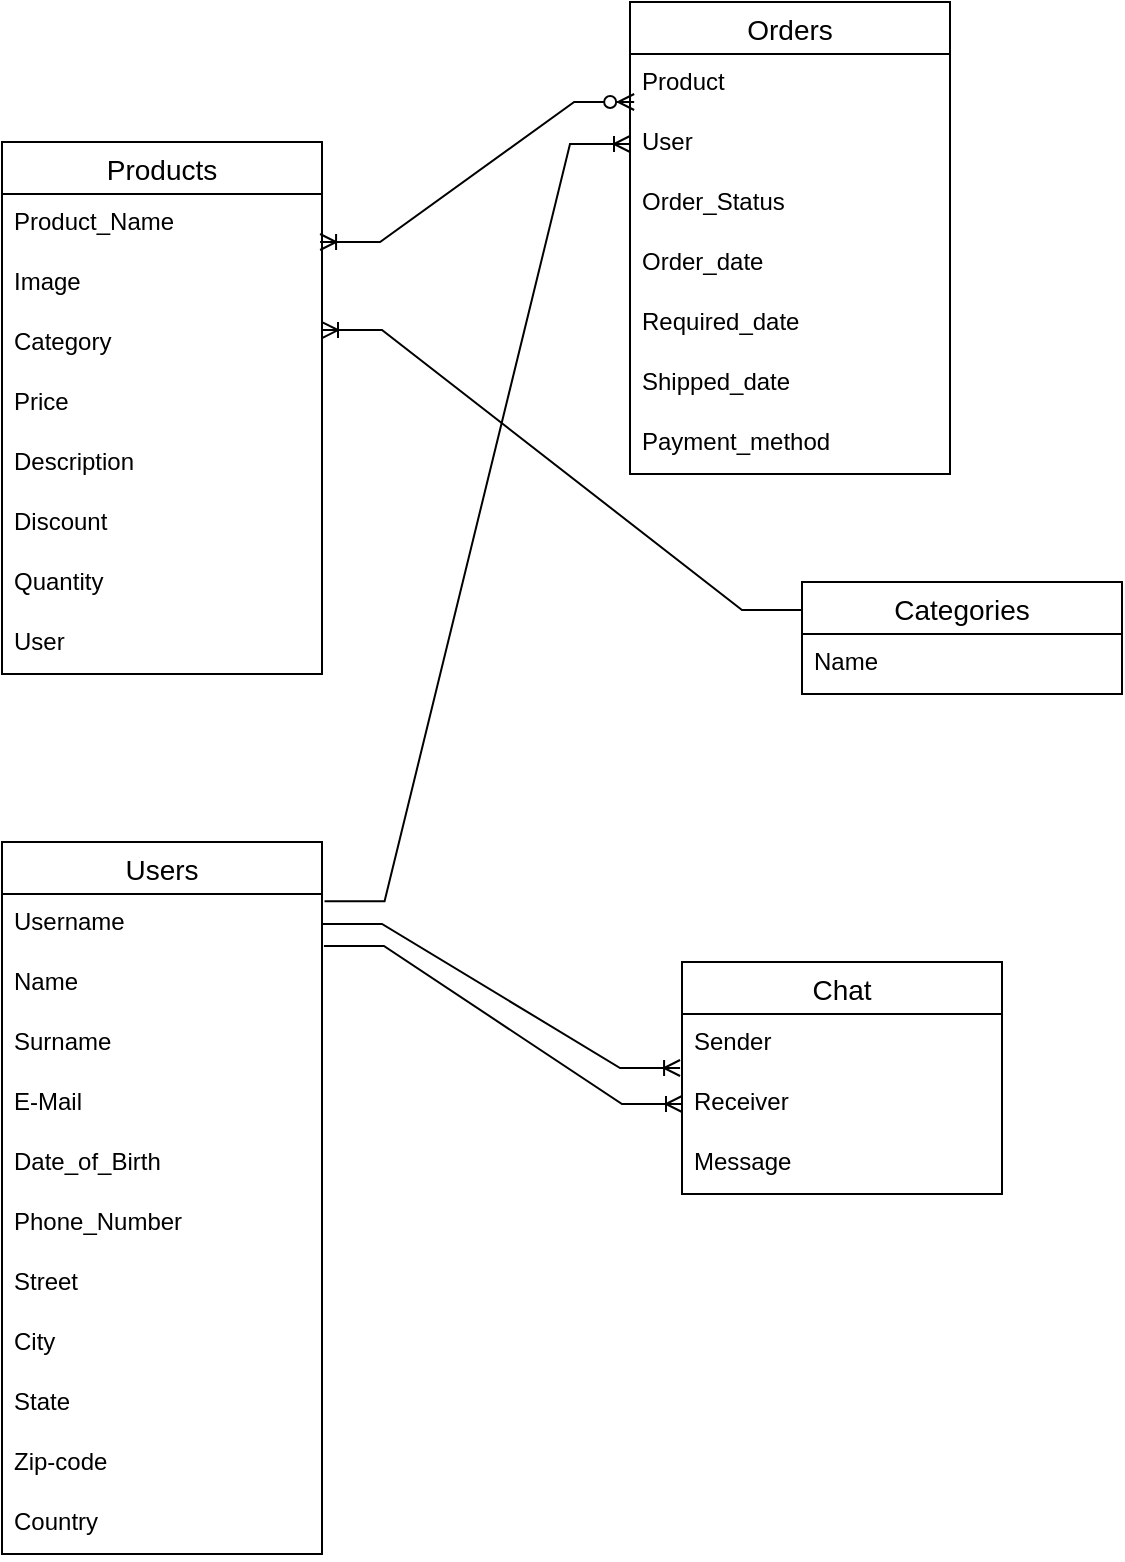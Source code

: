 <mxfile version="17.4.2" type="device"><diagram id="dwgdCBsnM18cfIApBCGU" name="Page-1"><mxGraphModel dx="1422" dy="922" grid="1" gridSize="10" guides="1" tooltips="1" connect="1" arrows="1" fold="1" page="1" pageScale="1" pageWidth="827" pageHeight="1169" math="0" shadow="0"><root><mxCell id="0"/><mxCell id="1" parent="0"/><mxCell id="rsJ2uCote8339Uxr7C_6-5" value="Products" style="swimlane;fontStyle=0;childLayout=stackLayout;horizontal=1;startSize=26;horizontalStack=0;resizeParent=1;resizeParentMax=0;resizeLast=0;collapsible=1;marginBottom=0;align=center;fontSize=14;" parent="1" vertex="1"><mxGeometry x="100" y="290" width="160" height="266" as="geometry"/></mxCell><mxCell id="rsJ2uCote8339Uxr7C_6-6" value="Product_Name" style="text;strokeColor=none;fillColor=none;spacingLeft=4;spacingRight=4;overflow=hidden;rotatable=0;points=[[0,0.5],[1,0.5]];portConstraint=eastwest;fontSize=12;" parent="rsJ2uCote8339Uxr7C_6-5" vertex="1"><mxGeometry y="26" width="160" height="30" as="geometry"/></mxCell><mxCell id="rsJ2uCote8339Uxr7C_6-7" value="Image" style="text;strokeColor=none;fillColor=none;spacingLeft=4;spacingRight=4;overflow=hidden;rotatable=0;points=[[0,0.5],[1,0.5]];portConstraint=eastwest;fontSize=12;" parent="rsJ2uCote8339Uxr7C_6-5" vertex="1"><mxGeometry y="56" width="160" height="30" as="geometry"/></mxCell><mxCell id="rsJ2uCote8339Uxr7C_6-8" value="Category" style="text;strokeColor=none;fillColor=none;spacingLeft=4;spacingRight=4;overflow=hidden;rotatable=0;points=[[0,0.5],[1,0.5]];portConstraint=eastwest;fontSize=12;" parent="rsJ2uCote8339Uxr7C_6-5" vertex="1"><mxGeometry y="86" width="160" height="30" as="geometry"/></mxCell><mxCell id="rsJ2uCote8339Uxr7C_6-9" value="Price" style="text;strokeColor=none;fillColor=none;spacingLeft=4;spacingRight=4;overflow=hidden;rotatable=0;points=[[0,0.5],[1,0.5]];portConstraint=eastwest;fontSize=12;" parent="rsJ2uCote8339Uxr7C_6-5" vertex="1"><mxGeometry y="116" width="160" height="30" as="geometry"/></mxCell><mxCell id="rsJ2uCote8339Uxr7C_6-10" value="Description" style="text;strokeColor=none;fillColor=none;spacingLeft=4;spacingRight=4;overflow=hidden;rotatable=0;points=[[0,0.5],[1,0.5]];portConstraint=eastwest;fontSize=12;" parent="rsJ2uCote8339Uxr7C_6-5" vertex="1"><mxGeometry y="146" width="160" height="30" as="geometry"/></mxCell><mxCell id="rsJ2uCote8339Uxr7C_6-11" value="Discount" style="text;strokeColor=none;fillColor=none;spacingLeft=4;spacingRight=4;overflow=hidden;rotatable=0;points=[[0,0.5],[1,0.5]];portConstraint=eastwest;fontSize=12;" parent="rsJ2uCote8339Uxr7C_6-5" vertex="1"><mxGeometry y="176" width="160" height="30" as="geometry"/></mxCell><mxCell id="rsJ2uCote8339Uxr7C_6-12" value="Quantity" style="text;strokeColor=none;fillColor=none;spacingLeft=4;spacingRight=4;overflow=hidden;rotatable=0;points=[[0,0.5],[1,0.5]];portConstraint=eastwest;fontSize=12;" parent="rsJ2uCote8339Uxr7C_6-5" vertex="1"><mxGeometry y="206" width="160" height="30" as="geometry"/></mxCell><mxCell id="rsJ2uCote8339Uxr7C_6-13" value="User" style="text;strokeColor=none;fillColor=none;spacingLeft=4;spacingRight=4;overflow=hidden;rotatable=0;points=[[0,0.5],[1,0.5]];portConstraint=eastwest;fontSize=12;" parent="rsJ2uCote8339Uxr7C_6-5" vertex="1"><mxGeometry y="236" width="160" height="30" as="geometry"/></mxCell><mxCell id="rsJ2uCote8339Uxr7C_6-14" value="Users" style="swimlane;fontStyle=0;childLayout=stackLayout;horizontal=1;startSize=26;horizontalStack=0;resizeParent=1;resizeParentMax=0;resizeLast=0;collapsible=1;marginBottom=0;align=center;fontSize=14;" parent="1" vertex="1"><mxGeometry x="100" y="640" width="160" height="356" as="geometry"/></mxCell><mxCell id="rsJ2uCote8339Uxr7C_6-15" value="Username" style="text;strokeColor=none;fillColor=none;spacingLeft=4;spacingRight=4;overflow=hidden;rotatable=0;points=[[0,0.5],[1,0.5]];portConstraint=eastwest;fontSize=12;" parent="rsJ2uCote8339Uxr7C_6-14" vertex="1"><mxGeometry y="26" width="160" height="30" as="geometry"/></mxCell><mxCell id="rsJ2uCote8339Uxr7C_6-16" value="Name" style="text;strokeColor=none;fillColor=none;spacingLeft=4;spacingRight=4;overflow=hidden;rotatable=0;points=[[0,0.5],[1,0.5]];portConstraint=eastwest;fontSize=12;" parent="rsJ2uCote8339Uxr7C_6-14" vertex="1"><mxGeometry y="56" width="160" height="30" as="geometry"/></mxCell><mxCell id="rsJ2uCote8339Uxr7C_6-17" value="Surname" style="text;strokeColor=none;fillColor=none;spacingLeft=4;spacingRight=4;overflow=hidden;rotatable=0;points=[[0,0.5],[1,0.5]];portConstraint=eastwest;fontSize=12;" parent="rsJ2uCote8339Uxr7C_6-14" vertex="1"><mxGeometry y="86" width="160" height="30" as="geometry"/></mxCell><mxCell id="rsJ2uCote8339Uxr7C_6-19" value="E-Mail" style="text;strokeColor=none;fillColor=none;spacingLeft=4;spacingRight=4;overflow=hidden;rotatable=0;points=[[0,0.5],[1,0.5]];portConstraint=eastwest;fontSize=12;" parent="rsJ2uCote8339Uxr7C_6-14" vertex="1"><mxGeometry y="116" width="160" height="30" as="geometry"/></mxCell><mxCell id="rsJ2uCote8339Uxr7C_6-20" value="Date_of_Birth" style="text;strokeColor=none;fillColor=none;spacingLeft=4;spacingRight=4;overflow=hidden;rotatable=0;points=[[0,0.5],[1,0.5]];portConstraint=eastwest;fontSize=12;" parent="rsJ2uCote8339Uxr7C_6-14" vertex="1"><mxGeometry y="146" width="160" height="30" as="geometry"/></mxCell><mxCell id="rsJ2uCote8339Uxr7C_6-24" value="Phone_Number" style="text;strokeColor=none;fillColor=none;spacingLeft=4;spacingRight=4;overflow=hidden;rotatable=0;points=[[0,0.5],[1,0.5]];portConstraint=eastwest;fontSize=12;" parent="rsJ2uCote8339Uxr7C_6-14" vertex="1"><mxGeometry y="176" width="160" height="30" as="geometry"/></mxCell><mxCell id="rsJ2uCote8339Uxr7C_6-23" value="Street" style="text;strokeColor=none;fillColor=none;spacingLeft=4;spacingRight=4;overflow=hidden;rotatable=0;points=[[0,0.5],[1,0.5]];portConstraint=eastwest;fontSize=12;" parent="rsJ2uCote8339Uxr7C_6-14" vertex="1"><mxGeometry y="206" width="160" height="30" as="geometry"/></mxCell><mxCell id="rsJ2uCote8339Uxr7C_6-22" value="City" style="text;strokeColor=none;fillColor=none;spacingLeft=4;spacingRight=4;overflow=hidden;rotatable=0;points=[[0,0.5],[1,0.5]];portConstraint=eastwest;fontSize=12;" parent="rsJ2uCote8339Uxr7C_6-14" vertex="1"><mxGeometry y="236" width="160" height="30" as="geometry"/></mxCell><mxCell id="rsJ2uCote8339Uxr7C_6-21" value="State" style="text;strokeColor=none;fillColor=none;spacingLeft=4;spacingRight=4;overflow=hidden;rotatable=0;points=[[0,0.5],[1,0.5]];portConstraint=eastwest;fontSize=12;" parent="rsJ2uCote8339Uxr7C_6-14" vertex="1"><mxGeometry y="266" width="160" height="30" as="geometry"/></mxCell><mxCell id="rsJ2uCote8339Uxr7C_6-18" value="Zip-code" style="text;strokeColor=none;fillColor=none;spacingLeft=4;spacingRight=4;overflow=hidden;rotatable=0;points=[[0,0.5],[1,0.5]];portConstraint=eastwest;fontSize=12;" parent="rsJ2uCote8339Uxr7C_6-14" vertex="1"><mxGeometry y="296" width="160" height="30" as="geometry"/></mxCell><mxCell id="rsJ2uCote8339Uxr7C_6-25" value="Country" style="text;strokeColor=none;fillColor=none;spacingLeft=4;spacingRight=4;overflow=hidden;rotatable=0;points=[[0,0.5],[1,0.5]];portConstraint=eastwest;fontSize=12;" parent="rsJ2uCote8339Uxr7C_6-14" vertex="1"><mxGeometry y="326" width="160" height="30" as="geometry"/></mxCell><mxCell id="rsJ2uCote8339Uxr7C_6-26" value="Orders" style="swimlane;fontStyle=0;childLayout=stackLayout;horizontal=1;startSize=26;horizontalStack=0;resizeParent=1;resizeParentMax=0;resizeLast=0;collapsible=1;marginBottom=0;align=center;fontSize=14;" parent="1" vertex="1"><mxGeometry x="414" y="220" width="160" height="236" as="geometry"/></mxCell><mxCell id="rsJ2uCote8339Uxr7C_6-27" value="Product" style="text;strokeColor=none;fillColor=none;spacingLeft=4;spacingRight=4;overflow=hidden;rotatable=0;points=[[0,0.5],[1,0.5]];portConstraint=eastwest;fontSize=12;" parent="rsJ2uCote8339Uxr7C_6-26" vertex="1"><mxGeometry y="26" width="160" height="30" as="geometry"/></mxCell><mxCell id="rsJ2uCote8339Uxr7C_6-28" value="User" style="text;strokeColor=none;fillColor=none;spacingLeft=4;spacingRight=4;overflow=hidden;rotatable=0;points=[[0,0.5],[1,0.5]];portConstraint=eastwest;fontSize=12;" parent="rsJ2uCote8339Uxr7C_6-26" vertex="1"><mxGeometry y="56" width="160" height="30" as="geometry"/></mxCell><mxCell id="rsJ2uCote8339Uxr7C_6-29" value="Order_Status" style="text;strokeColor=none;fillColor=none;spacingLeft=4;spacingRight=4;overflow=hidden;rotatable=0;points=[[0,0.5],[1,0.5]];portConstraint=eastwest;fontSize=12;" parent="rsJ2uCote8339Uxr7C_6-26" vertex="1"><mxGeometry y="86" width="160" height="30" as="geometry"/></mxCell><mxCell id="rsJ2uCote8339Uxr7C_6-30" value="Order_date" style="text;strokeColor=none;fillColor=none;spacingLeft=4;spacingRight=4;overflow=hidden;rotatable=0;points=[[0,0.5],[1,0.5]];portConstraint=eastwest;fontSize=12;" parent="rsJ2uCote8339Uxr7C_6-26" vertex="1"><mxGeometry y="116" width="160" height="30" as="geometry"/></mxCell><mxCell id="rsJ2uCote8339Uxr7C_6-31" value="Required_date" style="text;strokeColor=none;fillColor=none;spacingLeft=4;spacingRight=4;overflow=hidden;rotatable=0;points=[[0,0.5],[1,0.5]];portConstraint=eastwest;fontSize=12;" parent="rsJ2uCote8339Uxr7C_6-26" vertex="1"><mxGeometry y="146" width="160" height="30" as="geometry"/></mxCell><mxCell id="rsJ2uCote8339Uxr7C_6-32" value="Shipped_date" style="text;strokeColor=none;fillColor=none;spacingLeft=4;spacingRight=4;overflow=hidden;rotatable=0;points=[[0,0.5],[1,0.5]];portConstraint=eastwest;fontSize=12;" parent="rsJ2uCote8339Uxr7C_6-26" vertex="1"><mxGeometry y="176" width="160" height="30" as="geometry"/></mxCell><mxCell id="rsJ2uCote8339Uxr7C_6-33" value="Payment_method" style="text;strokeColor=none;fillColor=none;spacingLeft=4;spacingRight=4;overflow=hidden;rotatable=0;points=[[0,0.5],[1,0.5]];portConstraint=eastwest;fontSize=12;" parent="rsJ2uCote8339Uxr7C_6-26" vertex="1"><mxGeometry y="206" width="160" height="30" as="geometry"/></mxCell><mxCell id="rsJ2uCote8339Uxr7C_6-34" value="Chat" style="swimlane;fontStyle=0;childLayout=stackLayout;horizontal=1;startSize=26;horizontalStack=0;resizeParent=1;resizeParentMax=0;resizeLast=0;collapsible=1;marginBottom=0;align=center;fontSize=14;" parent="1" vertex="1"><mxGeometry x="440" y="700" width="160" height="116" as="geometry"/></mxCell><mxCell id="rsJ2uCote8339Uxr7C_6-53" value="Sender" style="text;strokeColor=none;fillColor=none;spacingLeft=4;spacingRight=4;overflow=hidden;rotatable=0;points=[[0,0.5],[1,0.5]];portConstraint=eastwest;fontSize=12;" parent="rsJ2uCote8339Uxr7C_6-34" vertex="1"><mxGeometry y="26" width="160" height="30" as="geometry"/></mxCell><mxCell id="rsJ2uCote8339Uxr7C_6-37" value="Receiver" style="text;strokeColor=none;fillColor=none;spacingLeft=4;spacingRight=4;overflow=hidden;rotatable=0;points=[[0,0.5],[1,0.5]];portConstraint=eastwest;fontSize=12;" parent="rsJ2uCote8339Uxr7C_6-34" vertex="1"><mxGeometry y="56" width="160" height="30" as="geometry"/></mxCell><mxCell id="UAEG_VcsHWLIlkdgDQXE-5" value="Message" style="text;strokeColor=none;fillColor=none;spacingLeft=4;spacingRight=4;overflow=hidden;rotatable=0;points=[[0,0.5],[1,0.5]];portConstraint=eastwest;fontSize=12;" parent="rsJ2uCote8339Uxr7C_6-34" vertex="1"><mxGeometry y="86" width="160" height="30" as="geometry"/></mxCell><mxCell id="rsJ2uCote8339Uxr7C_6-38" value="" style="edgeStyle=entityRelationEdgeStyle;fontSize=12;html=1;endArrow=ERoneToMany;rounded=0;exitX=1;exitY=0.5;exitDx=0;exitDy=0;entryX=-0.006;entryY=0.9;entryDx=0;entryDy=0;entryPerimeter=0;" parent="1" source="rsJ2uCote8339Uxr7C_6-15" target="rsJ2uCote8339Uxr7C_6-53" edge="1"><mxGeometry width="100" height="100" relative="1" as="geometry"><mxPoint x="260" y="720" as="sourcePoint"/><mxPoint x="390" y="750" as="targetPoint"/></mxGeometry></mxCell><mxCell id="rsJ2uCote8339Uxr7C_6-39" value="" style="edgeStyle=entityRelationEdgeStyle;fontSize=12;html=1;endArrow=ERoneToMany;rounded=0;entryX=0;entryY=0.5;entryDx=0;entryDy=0;exitX=1.006;exitY=0.867;exitDx=0;exitDy=0;exitPerimeter=0;" parent="1" source="rsJ2uCote8339Uxr7C_6-15" target="rsJ2uCote8339Uxr7C_6-37" edge="1"><mxGeometry width="100" height="100" relative="1" as="geometry"><mxPoint x="320" y="940" as="sourcePoint"/><mxPoint x="420" y="840" as="targetPoint"/></mxGeometry></mxCell><mxCell id="rsJ2uCote8339Uxr7C_6-47" value="" style="edgeStyle=entityRelationEdgeStyle;fontSize=12;html=1;endArrow=ERoneToMany;rounded=0;exitX=1.008;exitY=0.122;exitDx=0;exitDy=0;entryX=0;entryY=0.5;entryDx=0;entryDy=0;exitPerimeter=0;" parent="1" source="rsJ2uCote8339Uxr7C_6-15" target="rsJ2uCote8339Uxr7C_6-28" edge="1"><mxGeometry width="100" height="100" relative="1" as="geometry"><mxPoint x="270" y="488" as="sourcePoint"/><mxPoint x="370" y="388" as="targetPoint"/></mxGeometry></mxCell><mxCell id="rsJ2uCote8339Uxr7C_6-49" value="Categories" style="swimlane;fontStyle=0;childLayout=stackLayout;horizontal=1;startSize=26;horizontalStack=0;resizeParent=1;resizeParentMax=0;resizeLast=0;collapsible=1;marginBottom=0;align=center;fontSize=14;" parent="1" vertex="1"><mxGeometry x="500" y="510" width="160" height="56" as="geometry"/></mxCell><mxCell id="rsJ2uCote8339Uxr7C_6-51" value="Name" style="text;strokeColor=none;fillColor=none;spacingLeft=4;spacingRight=4;overflow=hidden;rotatable=0;points=[[0,0.5],[1,0.5]];portConstraint=eastwest;fontSize=12;" parent="rsJ2uCote8339Uxr7C_6-49" vertex="1"><mxGeometry y="26" width="160" height="30" as="geometry"/></mxCell><mxCell id="UAEG_VcsHWLIlkdgDQXE-4" value="" style="edgeStyle=entityRelationEdgeStyle;fontSize=12;html=1;endArrow=ERoneToMany;rounded=0;entryX=1;entryY=0.267;entryDx=0;entryDy=0;entryPerimeter=0;exitX=0;exitY=0.25;exitDx=0;exitDy=0;" parent="1" source="rsJ2uCote8339Uxr7C_6-49" target="rsJ2uCote8339Uxr7C_6-8" edge="1"><mxGeometry width="100" height="100" relative="1" as="geometry"><mxPoint x="380" y="550" as="sourcePoint"/><mxPoint x="460" y="590" as="targetPoint"/></mxGeometry></mxCell><mxCell id="xQBGmOgo4K7CKeEAEg3h-1" value="" style="edgeStyle=entityRelationEdgeStyle;fontSize=12;html=1;endArrow=ERoneToMany;startArrow=ERzeroToMany;rounded=0;entryX=0.994;entryY=0.8;entryDx=0;entryDy=0;entryPerimeter=0;exitX=0.013;exitY=0.8;exitDx=0;exitDy=0;exitPerimeter=0;" edge="1" parent="1" source="rsJ2uCote8339Uxr7C_6-27" target="rsJ2uCote8339Uxr7C_6-6"><mxGeometry width="100" height="100" relative="1" as="geometry"><mxPoint x="364" y="610" as="sourcePoint"/><mxPoint x="464" y="510" as="targetPoint"/></mxGeometry></mxCell></root></mxGraphModel></diagram></mxfile>